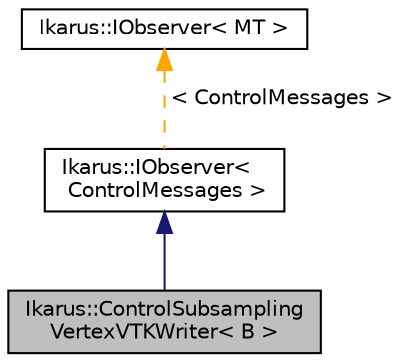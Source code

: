 digraph "Ikarus::ControlSubsamplingVertexVTKWriter&lt; B &gt;"
{
 // LATEX_PDF_SIZE
  edge [fontname="Helvetica",fontsize="10",labelfontname="Helvetica",labelfontsize="10"];
  node [fontname="Helvetica",fontsize="10",shape=record];
  Node1 [label="Ikarus::ControlSubsampling\lVertexVTKWriter\< B \>",height=0.2,width=0.4,color="black", fillcolor="grey75", style="filled", fontcolor="black",tooltip="ControlSubsamplingVertexVTKWriter class for writing VTK files with subsampling based on control messa..."];
  Node2 -> Node1 [dir="back",color="midnightblue",fontsize="10",style="solid"];
  Node2 [label="Ikarus::IObserver\<\l ControlMessages \>",height=0.2,width=0.4,color="black", fillcolor="white", style="filled",URL="$a01864.html",tooltip=" "];
  Node3 -> Node2 [dir="back",color="orange",fontsize="10",style="dashed",label=" \< ControlMessages \>" ];
  Node3 [label="Ikarus::IObserver\< MT \>",height=0.2,width=0.4,color="black", fillcolor="white", style="filled",URL="$a01864.html",tooltip="Generic observer interface for the Observer design pattern. See  for a description of the design patt..."];
}
